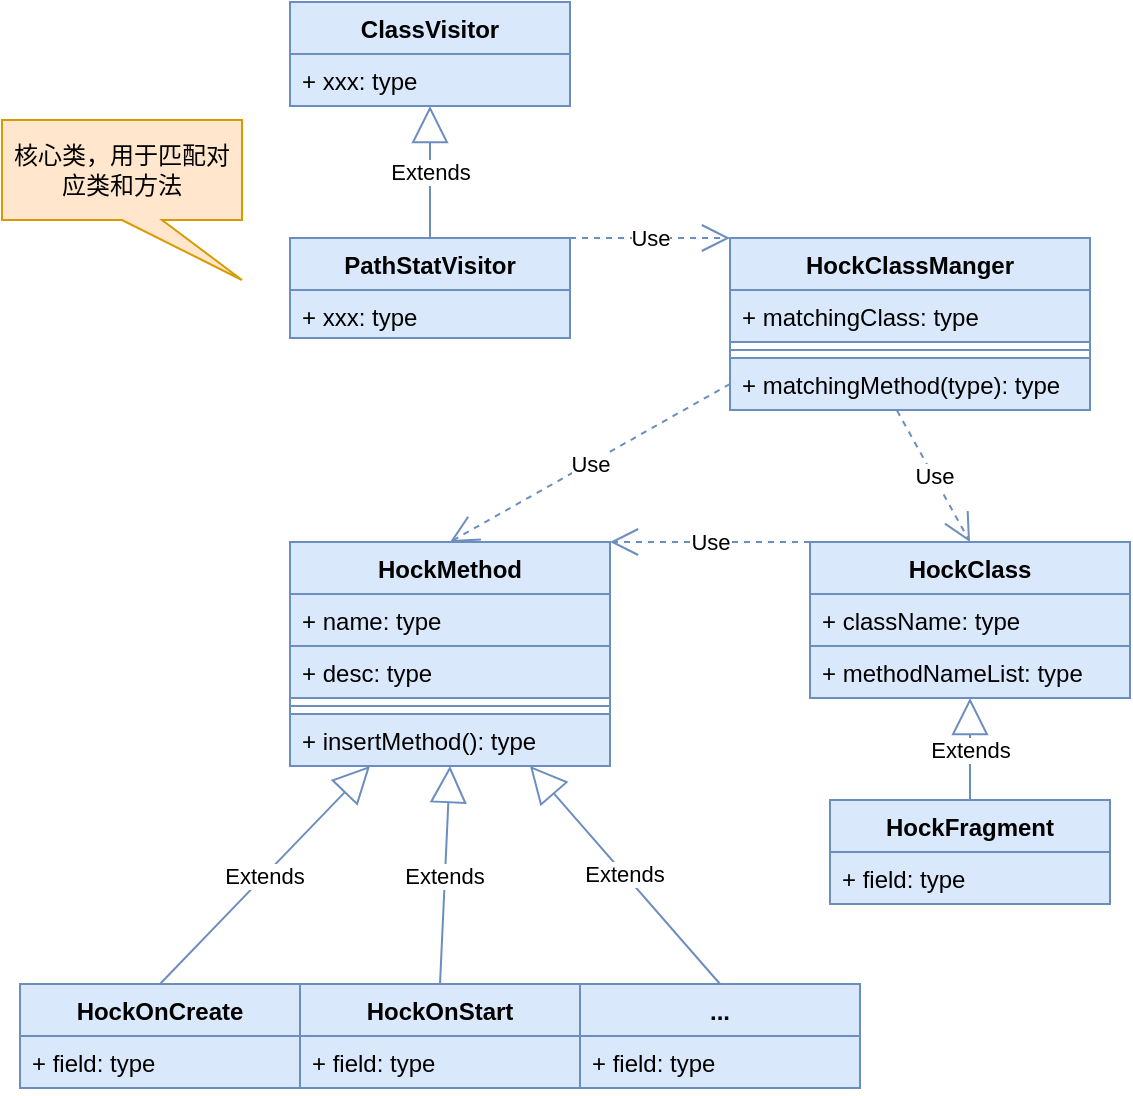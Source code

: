 <mxfile version="12.9.12" type="github"><diagram id="osgBSvORa3Qah6LkLjAE" name="第 1 页"><mxGraphModel dx="898" dy="486" grid="0" gridSize="10" guides="1" tooltips="1" connect="1" arrows="1" fold="1" page="1" pageScale="1" pageWidth="827" pageHeight="1169" math="0" shadow="0"><root><mxCell id="0"/><mxCell id="1" parent="0"/><mxCell id="7tIpDwwLYFjmoZlzbQrs-13" value="Use" style="endArrow=open;endSize=12;dashed=1;html=1;exitX=0;exitY=0;exitDx=0;exitDy=0;entryX=1;entryY=0;entryDx=0;entryDy=0;fillColor=#dae8fc;strokeColor=#6c8ebf;" parent="1" source="7tIpDwwLYFjmoZlzbQrs-1" target="7tIpDwwLYFjmoZlzbQrs-7" edge="1"><mxGeometry width="160" relative="1" as="geometry"><mxPoint x="388" y="521" as="sourcePoint"/><mxPoint x="548" y="521" as="targetPoint"/></mxGeometry></mxCell><mxCell id="7tIpDwwLYFjmoZlzbQrs-25" value="Extends" style="endArrow=block;endSize=16;endFill=0;html=1;exitX=0.5;exitY=0;exitDx=0;exitDy=0;fillColor=#dae8fc;strokeColor=#6c8ebf;" parent="1" source="7tIpDwwLYFjmoZlzbQrs-22" target="7tIpDwwLYFjmoZlzbQrs-21" edge="1"><mxGeometry width="160" relative="1" as="geometry"><mxPoint x="614" y="539" as="sourcePoint"/><mxPoint x="484" y="451" as="targetPoint"/></mxGeometry></mxCell><mxCell id="7tIpDwwLYFjmoZlzbQrs-26" value="Use" style="endArrow=open;endSize=12;dashed=1;html=1;entryX=0.5;entryY=0;entryDx=0;entryDy=0;exitX=0.464;exitY=1.011;exitDx=0;exitDy=0;exitPerimeter=0;fillColor=#dae8fc;strokeColor=#6c8ebf;" parent="1" source="7tIpDwwLYFjmoZlzbQrs-17" target="7tIpDwwLYFjmoZlzbQrs-1" edge="1"><mxGeometry width="160" relative="1" as="geometry"><mxPoint x="294" y="281" as="sourcePoint"/><mxPoint x="454" y="281" as="targetPoint"/></mxGeometry></mxCell><mxCell id="7tIpDwwLYFjmoZlzbQrs-27" value="Use" style="endArrow=open;endSize=12;dashed=1;html=1;exitX=1;exitY=0;exitDx=0;exitDy=0;entryX=0;entryY=0;entryDx=0;entryDy=0;fillColor=#dae8fc;strokeColor=#6c8ebf;" parent="1" source="7tIpDwwLYFjmoZlzbQrs-22" target="7tIpDwwLYFjmoZlzbQrs-14" edge="1"><mxGeometry width="160" relative="1" as="geometry"><mxPoint x="344" y="681" as="sourcePoint"/><mxPoint x="504" y="681" as="targetPoint"/></mxGeometry></mxCell><mxCell id="7tIpDwwLYFjmoZlzbQrs-28" value="Use" style="endArrow=open;endSize=12;dashed=1;html=1;exitX=0;exitY=0.5;exitDx=0;exitDy=0;entryX=0.5;entryY=0;entryDx=0;entryDy=0;fillColor=#dae8fc;strokeColor=#6c8ebf;" parent="1" source="7tIpDwwLYFjmoZlzbQrs-17" target="7tIpDwwLYFjmoZlzbQrs-7" edge="1"><mxGeometry width="160" relative="1" as="geometry"><mxPoint x="304" y="291" as="sourcePoint"/><mxPoint x="464" y="291" as="targetPoint"/></mxGeometry></mxCell><mxCell id="7tIpDwwLYFjmoZlzbQrs-22" value="PathStatVisitor" style="swimlane;fontStyle=1;childLayout=stackLayout;horizontal=1;startSize=26;fillColor=#dae8fc;horizontalStack=0;resizeParent=1;resizeParentMax=0;resizeLast=0;collapsible=1;marginBottom=0;strokeColor=#6c8ebf;" parent="1" vertex="1"><mxGeometry x="204" y="499" width="140" height="50" as="geometry"/></mxCell><mxCell id="7tIpDwwLYFjmoZlzbQrs-23" value="+ xxx: type" style="text;strokeColor=#6c8ebf;fillColor=#dae8fc;align=left;verticalAlign=top;spacingLeft=4;spacingRight=4;overflow=hidden;rotatable=0;points=[[0,0.5],[1,0.5]];portConstraint=eastwest;" parent="7tIpDwwLYFjmoZlzbQrs-22" vertex="1"><mxGeometry y="26" width="140" height="24" as="geometry"/></mxCell><mxCell id="7tIpDwwLYFjmoZlzbQrs-14" value="HockClassManger" style="swimlane;fontStyle=1;align=center;verticalAlign=top;childLayout=stackLayout;horizontal=1;startSize=26;horizontalStack=0;resizeParent=1;resizeParentMax=0;resizeLast=0;collapsible=1;marginBottom=0;fillColor=#dae8fc;strokeColor=#6c8ebf;" parent="1" vertex="1"><mxGeometry x="424" y="499" width="180" height="86" as="geometry"/></mxCell><mxCell id="7tIpDwwLYFjmoZlzbQrs-15" value="+ matchingClass: type" style="text;strokeColor=#6c8ebf;fillColor=#dae8fc;align=left;verticalAlign=top;spacingLeft=4;spacingRight=4;overflow=hidden;rotatable=0;points=[[0,0.5],[1,0.5]];portConstraint=eastwest;" parent="7tIpDwwLYFjmoZlzbQrs-14" vertex="1"><mxGeometry y="26" width="180" height="26" as="geometry"/></mxCell><mxCell id="7tIpDwwLYFjmoZlzbQrs-16" value="" style="line;strokeWidth=1;fillColor=#dae8fc;align=left;verticalAlign=middle;spacingTop=-1;spacingLeft=3;spacingRight=3;rotatable=0;labelPosition=right;points=[];portConstraint=eastwest;strokeColor=#6c8ebf;" parent="7tIpDwwLYFjmoZlzbQrs-14" vertex="1"><mxGeometry y="52" width="180" height="8" as="geometry"/></mxCell><mxCell id="7tIpDwwLYFjmoZlzbQrs-17" value="+ matchingMethod(type): type" style="text;strokeColor=#6c8ebf;fillColor=#dae8fc;align=left;verticalAlign=top;spacingLeft=4;spacingRight=4;overflow=hidden;rotatable=0;points=[[0,0.5],[1,0.5]];portConstraint=eastwest;" parent="7tIpDwwLYFjmoZlzbQrs-14" vertex="1"><mxGeometry y="60" width="180" height="26" as="geometry"/></mxCell><mxCell id="7tIpDwwLYFjmoZlzbQrs-18" value="ClassVisitor" style="swimlane;fontStyle=1;childLayout=stackLayout;horizontal=1;startSize=26;fillColor=#dae8fc;horizontalStack=0;resizeParent=1;resizeParentMax=0;resizeLast=0;collapsible=1;marginBottom=0;strokeColor=#6c8ebf;" parent="1" vertex="1"><mxGeometry x="204" y="381" width="140" height="52" as="geometry"/></mxCell><mxCell id="7tIpDwwLYFjmoZlzbQrs-21" value="+ xxx: type" style="text;strokeColor=#6c8ebf;fillColor=#dae8fc;align=left;verticalAlign=top;spacingLeft=4;spacingRight=4;overflow=hidden;rotatable=0;points=[[0,0.5],[1,0.5]];portConstraint=eastwest;" parent="7tIpDwwLYFjmoZlzbQrs-18" vertex="1"><mxGeometry y="26" width="140" height="26" as="geometry"/></mxCell><mxCell id="7tIpDwwLYFjmoZlzbQrs-7" value="HockMethod" style="swimlane;fontStyle=1;align=center;verticalAlign=top;childLayout=stackLayout;horizontal=1;startSize=26;horizontalStack=0;resizeParent=1;resizeParentMax=0;resizeLast=0;collapsible=1;marginBottom=0;fillColor=#dae8fc;strokeColor=#6c8ebf;" parent="1" vertex="1"><mxGeometry x="204" y="651" width="160" height="112" as="geometry"/></mxCell><mxCell id="7tIpDwwLYFjmoZlzbQrs-8" value="+ name: type" style="text;strokeColor=#6c8ebf;fillColor=#dae8fc;align=left;verticalAlign=top;spacingLeft=4;spacingRight=4;overflow=hidden;rotatable=0;points=[[0,0.5],[1,0.5]];portConstraint=eastwest;" parent="7tIpDwwLYFjmoZlzbQrs-7" vertex="1"><mxGeometry y="26" width="160" height="26" as="geometry"/></mxCell><mxCell id="7tIpDwwLYFjmoZlzbQrs-9" value="+ desc: type" style="text;strokeColor=#6c8ebf;fillColor=#dae8fc;align=left;verticalAlign=top;spacingLeft=4;spacingRight=4;overflow=hidden;rotatable=0;points=[[0,0.5],[1,0.5]];portConstraint=eastwest;" parent="7tIpDwwLYFjmoZlzbQrs-7" vertex="1"><mxGeometry y="52" width="160" height="26" as="geometry"/></mxCell><mxCell id="7tIpDwwLYFjmoZlzbQrs-10" value="" style="line;strokeWidth=1;fillColor=#dae8fc;align=left;verticalAlign=middle;spacingTop=-1;spacingLeft=3;spacingRight=3;rotatable=0;labelPosition=right;points=[];portConstraint=eastwest;strokeColor=#6c8ebf;" parent="7tIpDwwLYFjmoZlzbQrs-7" vertex="1"><mxGeometry y="78" width="160" height="8" as="geometry"/></mxCell><mxCell id="7tIpDwwLYFjmoZlzbQrs-11" value="+ insertMethod(): type" style="text;strokeColor=#6c8ebf;fillColor=#dae8fc;align=left;verticalAlign=top;spacingLeft=4;spacingRight=4;overflow=hidden;rotatable=0;points=[[0,0.5],[1,0.5]];portConstraint=eastwest;" parent="7tIpDwwLYFjmoZlzbQrs-7" vertex="1"><mxGeometry y="86" width="160" height="26" as="geometry"/></mxCell><mxCell id="7tIpDwwLYFjmoZlzbQrs-1" value="HockClass" style="swimlane;fontStyle=1;align=center;verticalAlign=top;childLayout=stackLayout;horizontal=1;startSize=26;horizontalStack=0;resizeParent=1;resizeParentMax=0;resizeLast=0;collapsible=1;marginBottom=0;fillColor=#dae8fc;strokeColor=#6c8ebf;" parent="1" vertex="1"><mxGeometry x="464" y="651" width="160" height="78" as="geometry"/></mxCell><mxCell id="7tIpDwwLYFjmoZlzbQrs-2" value="+ className: type" style="text;strokeColor=#6c8ebf;fillColor=#dae8fc;align=left;verticalAlign=top;spacingLeft=4;spacingRight=4;overflow=hidden;rotatable=0;points=[[0,0.5],[1,0.5]];portConstraint=eastwest;" parent="7tIpDwwLYFjmoZlzbQrs-1" vertex="1"><mxGeometry y="26" width="160" height="26" as="geometry"/></mxCell><mxCell id="7tIpDwwLYFjmoZlzbQrs-6" value="+ methodNameList: type" style="text;strokeColor=#6c8ebf;fillColor=#dae8fc;align=left;verticalAlign=top;spacingLeft=4;spacingRight=4;overflow=hidden;rotatable=0;points=[[0,0.5],[1,0.5]];portConstraint=eastwest;" parent="7tIpDwwLYFjmoZlzbQrs-1" vertex="1"><mxGeometry y="52" width="160" height="26" as="geometry"/></mxCell><mxCell id="7tIpDwwLYFjmoZlzbQrs-56" value="核心类，用于匹配对应类和方法" style="shape=callout;whiteSpace=wrap;html=1;perimeter=calloutPerimeter;position2=1;fillColor=#ffe6cc;strokeColor=#d79b00;" parent="1" vertex="1"><mxGeometry x="60" y="440" width="120" height="80" as="geometry"/></mxCell><mxCell id="7tIpDwwLYFjmoZlzbQrs-64" value="HockOnStart" style="swimlane;fontStyle=1;childLayout=stackLayout;horizontal=1;startSize=26;fillColor=#dae8fc;horizontalStack=0;resizeParent=1;resizeParentMax=0;resizeLast=0;collapsible=1;marginBottom=0;strokeColor=#6c8ebf;" parent="1" vertex="1"><mxGeometry x="209" y="872" width="140" height="52" as="geometry"/></mxCell><mxCell id="7tIpDwwLYFjmoZlzbQrs-65" value="+ field: type" style="text;strokeColor=#6c8ebf;fillColor=#dae8fc;align=left;verticalAlign=top;spacingLeft=4;spacingRight=4;overflow=hidden;rotatable=0;points=[[0,0.5],[1,0.5]];portConstraint=eastwest;" parent="7tIpDwwLYFjmoZlzbQrs-64" vertex="1"><mxGeometry y="26" width="140" height="26" as="geometry"/></mxCell><mxCell id="7tIpDwwLYFjmoZlzbQrs-71" value="..." style="swimlane;fontStyle=1;childLayout=stackLayout;horizontal=1;startSize=26;fillColor=#dae8fc;horizontalStack=0;resizeParent=1;resizeParentMax=0;resizeLast=0;collapsible=1;marginBottom=0;strokeColor=#6c8ebf;" parent="1" vertex="1"><mxGeometry x="349" y="872" width="140" height="52" as="geometry"/></mxCell><mxCell id="7tIpDwwLYFjmoZlzbQrs-72" value="+ field: type" style="text;strokeColor=#6c8ebf;fillColor=#dae8fc;align=left;verticalAlign=top;spacingLeft=4;spacingRight=4;overflow=hidden;rotatable=0;points=[[0,0.5],[1,0.5]];portConstraint=eastwest;" parent="7tIpDwwLYFjmoZlzbQrs-71" vertex="1"><mxGeometry y="26" width="140" height="26" as="geometry"/></mxCell><mxCell id="7tIpDwwLYFjmoZlzbQrs-66" value="HockOnCreate" style="swimlane;fontStyle=1;childLayout=stackLayout;horizontal=1;startSize=26;fillColor=#dae8fc;horizontalStack=0;resizeParent=1;resizeParentMax=0;resizeLast=0;collapsible=1;marginBottom=0;strokeColor=#6c8ebf;" parent="1" vertex="1"><mxGeometry x="69" y="872" width="140" height="52" as="geometry"/></mxCell><mxCell id="7tIpDwwLYFjmoZlzbQrs-67" value="+ field: type" style="text;strokeColor=#6c8ebf;fillColor=#dae8fc;align=left;verticalAlign=top;spacingLeft=4;spacingRight=4;overflow=hidden;rotatable=0;points=[[0,0.5],[1,0.5]];portConstraint=eastwest;" parent="7tIpDwwLYFjmoZlzbQrs-66" vertex="1"><mxGeometry y="26" width="140" height="26" as="geometry"/></mxCell><mxCell id="7tIpDwwLYFjmoZlzbQrs-73" value="Extends" style="endArrow=block;endSize=16;endFill=0;html=1;entryX=0.5;entryY=1;entryDx=0;entryDy=0;exitX=0.5;exitY=0;exitDx=0;exitDy=0;fillColor=#dae8fc;strokeColor=#6c8ebf;" parent="1" source="7tIpDwwLYFjmoZlzbQrs-57" target="7tIpDwwLYFjmoZlzbQrs-1" edge="1"><mxGeometry width="160" relative="1" as="geometry"><mxPoint x="667" y="970" as="sourcePoint"/><mxPoint x="827" y="970" as="targetPoint"/></mxGeometry></mxCell><mxCell id="7tIpDwwLYFjmoZlzbQrs-74" value="Extends" style="endArrow=block;endSize=16;endFill=0;html=1;entryX=0.25;entryY=1;entryDx=0;entryDy=0;exitX=0.5;exitY=0;exitDx=0;exitDy=0;fillColor=#dae8fc;strokeColor=#6c8ebf;" parent="1" source="7tIpDwwLYFjmoZlzbQrs-66" target="7tIpDwwLYFjmoZlzbQrs-7" edge="1"><mxGeometry width="160" relative="1" as="geometry"><mxPoint x="20" y="820" as="sourcePoint"/><mxPoint x="180" y="820" as="targetPoint"/></mxGeometry></mxCell><mxCell id="7tIpDwwLYFjmoZlzbQrs-75" value="Extends" style="endArrow=block;endSize=16;endFill=0;html=1;entryX=0.5;entryY=1;entryDx=0;entryDy=0;exitX=0.5;exitY=0;exitDx=0;exitDy=0;fillColor=#dae8fc;strokeColor=#6c8ebf;" parent="1" source="7tIpDwwLYFjmoZlzbQrs-64" target="7tIpDwwLYFjmoZlzbQrs-7" edge="1"><mxGeometry width="160" relative="1" as="geometry"><mxPoint x="149" y="882" as="sourcePoint"/><mxPoint x="254" y="773" as="targetPoint"/></mxGeometry></mxCell><mxCell id="7tIpDwwLYFjmoZlzbQrs-76" value="Extends" style="endArrow=block;endSize=16;endFill=0;html=1;entryX=0.75;entryY=1;entryDx=0;entryDy=0;exitX=0.5;exitY=0;exitDx=0;exitDy=0;fillColor=#dae8fc;strokeColor=#6c8ebf;" parent="1" source="7tIpDwwLYFjmoZlzbQrs-71" target="7tIpDwwLYFjmoZlzbQrs-7" edge="1"><mxGeometry width="160" relative="1" as="geometry"><mxPoint x="159" y="892" as="sourcePoint"/><mxPoint x="264" y="783" as="targetPoint"/></mxGeometry></mxCell><mxCell id="7tIpDwwLYFjmoZlzbQrs-57" value="HockFragment" style="swimlane;fontStyle=1;childLayout=stackLayout;horizontal=1;startSize=26;fillColor=#dae8fc;horizontalStack=0;resizeParent=1;resizeParentMax=0;resizeLast=0;collapsible=1;marginBottom=0;strokeColor=#6c8ebf;" parent="1" vertex="1"><mxGeometry x="474" y="780" width="140" height="52" as="geometry"/></mxCell><mxCell id="7tIpDwwLYFjmoZlzbQrs-58" value="+ field: type" style="text;strokeColor=#6c8ebf;fillColor=#dae8fc;align=left;verticalAlign=top;spacingLeft=4;spacingRight=4;overflow=hidden;rotatable=0;points=[[0,0.5],[1,0.5]];portConstraint=eastwest;" parent="7tIpDwwLYFjmoZlzbQrs-57" vertex="1"><mxGeometry y="26" width="140" height="26" as="geometry"/></mxCell></root></mxGraphModel></diagram></mxfile>